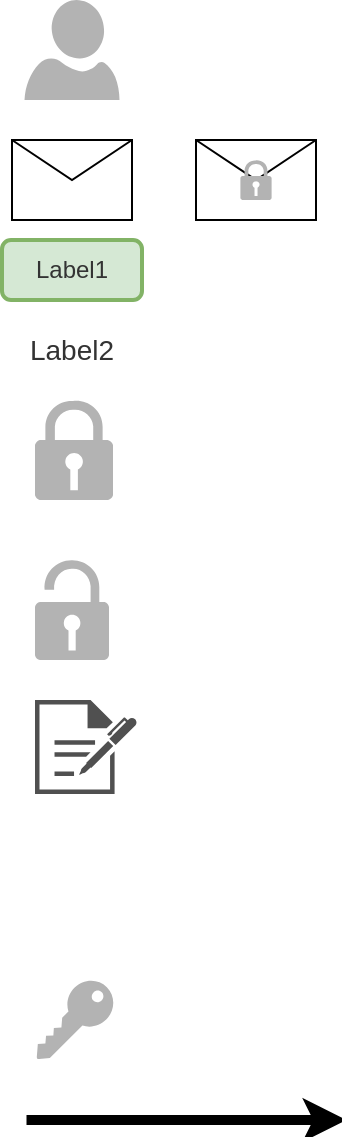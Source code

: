 <mxfile version="20.0.4" type="github">
  <diagram id="2smShY49FXA9xs--DSBv" name="Page-1">
    <mxGraphModel dx="407" dy="1329" grid="1" gridSize="10" guides="1" tooltips="1" connect="1" arrows="1" fold="1" page="1" pageScale="1" pageWidth="850" pageHeight="1100" math="0" shadow="0">
      <root>
        <mxCell id="0" />
        <mxCell id="1" parent="0" />
        <mxCell id="bQovgauFxb884PiVI1g0-1" value="" style="shape=message;html=1;whiteSpace=wrap;html=1;outlineConnect=0;" vertex="1" parent="1">
          <mxGeometry x="18" y="60" width="60" height="40" as="geometry" />
        </mxCell>
        <mxCell id="bQovgauFxb884PiVI1g0-2" value="" style="verticalLabelPosition=bottom;html=1;verticalAlign=top;align=center;strokeColor=none;fillColor=#B3B3B3;shape=mxgraph.azure.user;" vertex="1" parent="1">
          <mxGeometry x="24.25" y="-10" width="47.5" height="50" as="geometry" />
        </mxCell>
        <mxCell id="bQovgauFxb884PiVI1g0-4" value="Label1" style="text;html=1;strokeColor=#82b366;fillColor=#d5e8d4;align=center;verticalAlign=middle;whiteSpace=wrap;rounded=1;shadow=0;glass=0;sketch=0;strokeWidth=2;fontColor=#333333;" vertex="1" parent="1">
          <mxGeometry x="13" y="110" width="70" height="30" as="geometry" />
        </mxCell>
        <mxCell id="bQovgauFxb884PiVI1g0-5" value="" style="sketch=0;aspect=fixed;pointerEvents=1;shadow=0;dashed=0;html=1;strokeColor=none;labelPosition=center;verticalLabelPosition=bottom;verticalAlign=top;align=center;fillColor=#B3B3B3;shape=mxgraph.mscae.enterprise.lock" vertex="1" parent="1">
          <mxGeometry x="29.5" y="190" width="39" height="50" as="geometry" />
        </mxCell>
        <mxCell id="bQovgauFxb884PiVI1g0-6" value="" style="sketch=0;aspect=fixed;pointerEvents=1;shadow=0;dashed=0;html=1;strokeColor=none;labelPosition=center;verticalLabelPosition=bottom;verticalAlign=top;align=center;fillColor=#B3B3B3;shape=mxgraph.mscae.enterprise.lock_unlocked" vertex="1" parent="1">
          <mxGeometry x="29.5" y="270" width="37" height="50" as="geometry" />
        </mxCell>
        <mxCell id="bQovgauFxb884PiVI1g0-7" value="" style="sketch=0;pointerEvents=1;shadow=0;dashed=0;html=1;strokeColor=none;fillColor=#505050;labelPosition=center;verticalLabelPosition=bottom;verticalAlign=top;outlineConnect=0;align=center;shape=mxgraph.office.concepts.sign_up;" vertex="1" parent="1">
          <mxGeometry x="29.5" y="340" width="51" height="47" as="geometry" />
        </mxCell>
        <mxCell id="bQovgauFxb884PiVI1g0-8" value="" style="shape=image;html=1;verticalAlign=top;verticalLabelPosition=bottom;labelBackgroundColor=#ffffff;imageAspect=0;aspect=fixed;image=https://cdn3.iconfinder.com/data/icons/user-interface-set-10/128/A-10-128.png;imageBackground=default;" vertex="1" parent="1">
          <mxGeometry x="25.25" y="420" width="48" height="48" as="geometry" />
        </mxCell>
        <mxCell id="bQovgauFxb884PiVI1g0-9" value="" style="points=[[0,0.5,0],[0.24,0,0],[0.5,0.28,0],[0.995,0.475,0],[0.5,0.72,0],[0.24,1,0]];verticalLabelPosition=bottom;sketch=0;html=1;verticalAlign=top;aspect=fixed;align=center;pointerEvents=1;shape=mxgraph.cisco19.key;fillColor=#B3B3B3;strokeColor=none;direction=south;rotation=45;strokeWidth=1;perimeterSpacing=0;" vertex="1" parent="1">
          <mxGeometry x="36.5" y="476.25" width="22.5" height="50" as="geometry" />
        </mxCell>
        <mxCell id="bQovgauFxb884PiVI1g0-10" value="" style="edgeStyle=segmentEdgeStyle;endArrow=classic;html=1;startSize=6;strokeWidth=5;curved=1;targetPerimeterSpacing=0;" edge="1" parent="1">
          <mxGeometry width="50" height="50" relative="1" as="geometry">
            <mxPoint x="25.25" y="550" as="sourcePoint" />
            <mxPoint x="185.25" y="550" as="targetPoint" />
          </mxGeometry>
        </mxCell>
        <mxCell id="bQovgauFxb884PiVI1g0-11" value="Label2" style="text;html=1;strokeColor=none;fillColor=none;align=center;verticalAlign=middle;whiteSpace=wrap;rounded=0;shadow=0;glass=0;labelBorderColor=none;sketch=0;fontColor=#333333;fontSize=14;" vertex="1" parent="1">
          <mxGeometry x="18" y="150" width="60" height="30" as="geometry" />
        </mxCell>
        <mxCell id="bQovgauFxb884PiVI1g0-12" value="" style="shape=message;html=1;whiteSpace=wrap;html=1;outlineConnect=0;" vertex="1" parent="1">
          <mxGeometry x="110" y="60" width="60" height="40" as="geometry" />
        </mxCell>
        <mxCell id="bQovgauFxb884PiVI1g0-14" value="" style="sketch=0;aspect=fixed;pointerEvents=1;shadow=0;dashed=0;html=1;strokeColor=none;labelPosition=center;verticalLabelPosition=bottom;verticalAlign=top;align=center;fillColor=#B3B3B3;shape=mxgraph.mscae.enterprise.lock" vertex="1" parent="1">
          <mxGeometry x="132.2" y="70" width="15.6" height="20" as="geometry" />
        </mxCell>
      </root>
    </mxGraphModel>
  </diagram>
</mxfile>
